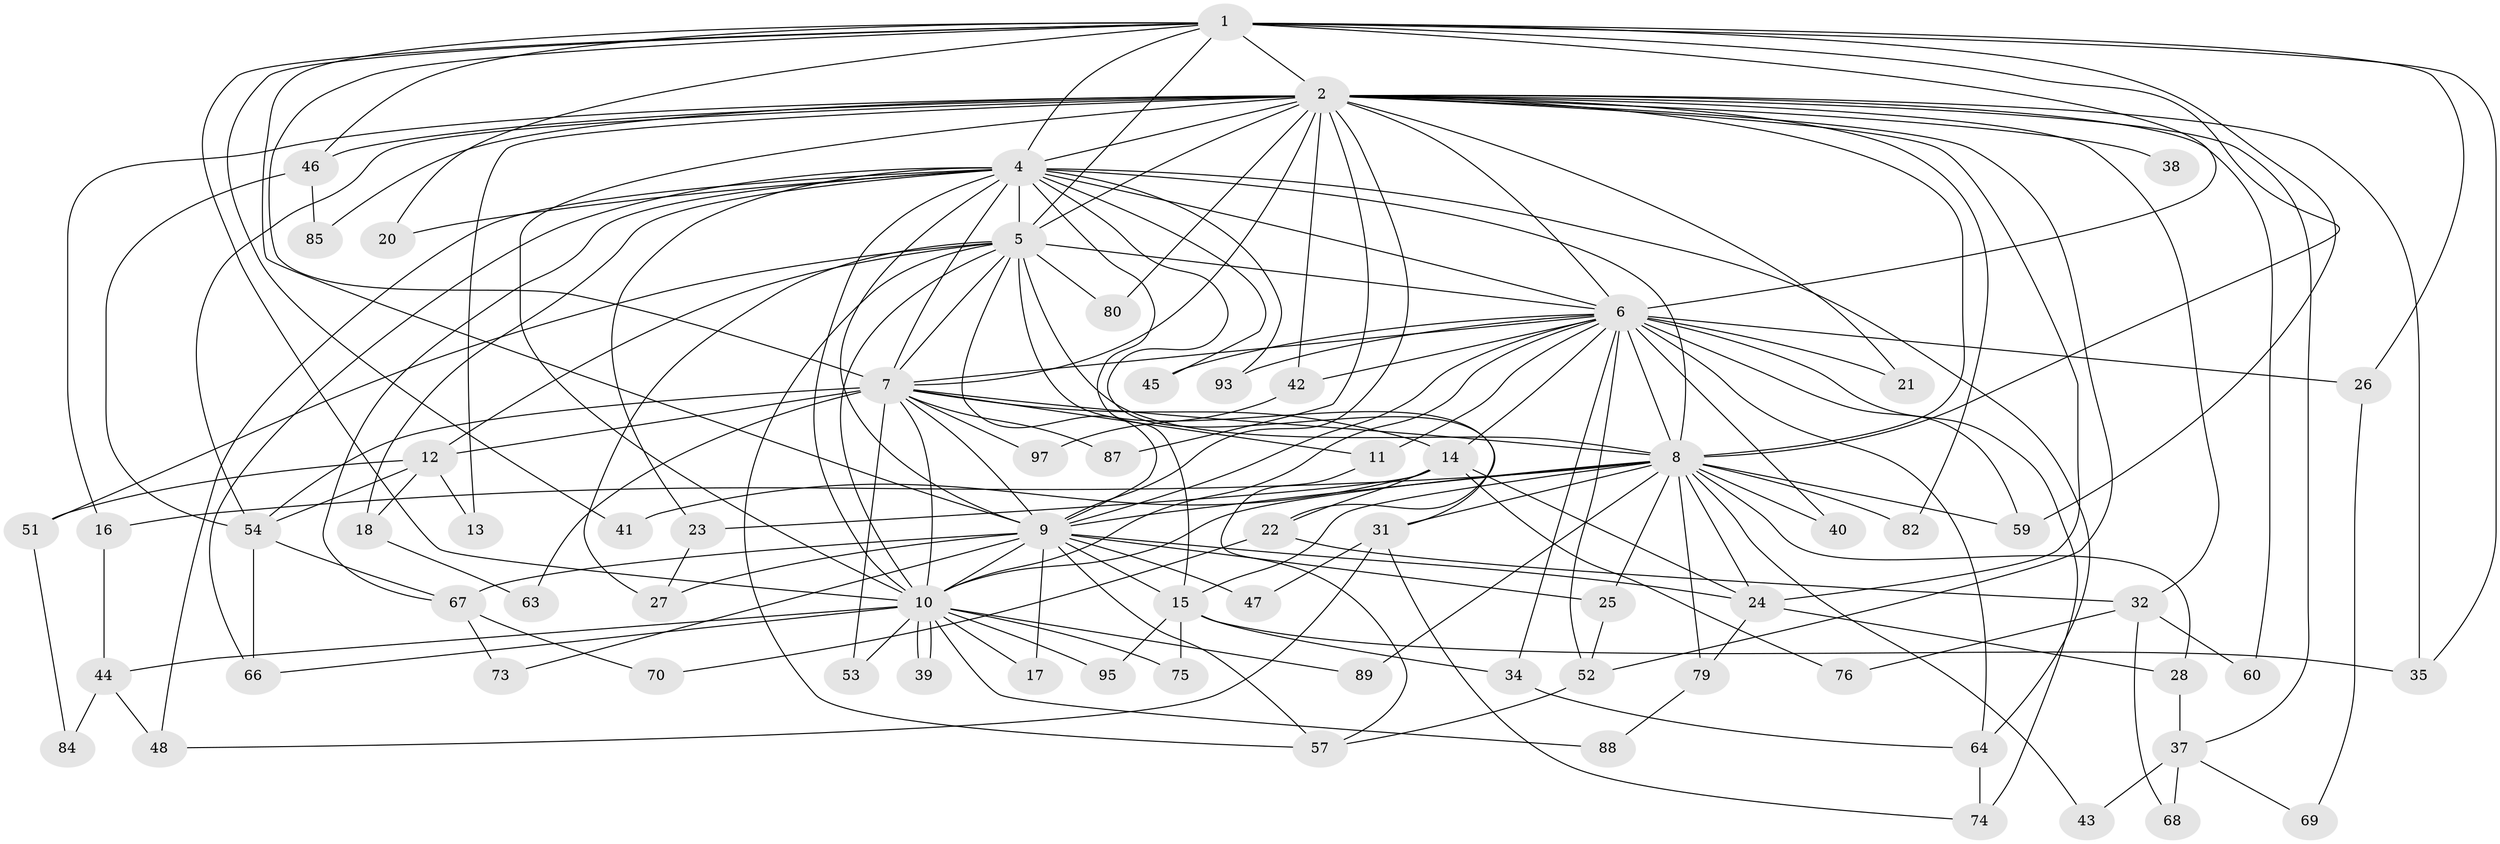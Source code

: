 // original degree distribution, {16: 0.0196078431372549, 19: 0.0196078431372549, 23: 0.0196078431372549, 15: 0.00980392156862745, 22: 0.00980392156862745, 18: 0.00980392156862745, 20: 0.00980392156862745, 3: 0.2647058823529412, 6: 0.0196078431372549, 2: 0.45098039215686275, 7: 0.0196078431372549, 4: 0.06862745098039216, 5: 0.0784313725490196}
// Generated by graph-tools (version 1.1) at 2025/17/03/04/25 18:17:50]
// undirected, 71 vertices, 175 edges
graph export_dot {
graph [start="1"]
  node [color=gray90,style=filled];
  1;
  2 [super="+36+77+29+3"];
  4 [super="+50"];
  5 [super="+33"];
  6;
  7;
  8 [super="+55+61"];
  9 [super="+71+90"];
  10;
  11;
  12;
  13;
  14;
  15 [super="+78"];
  16;
  17;
  18;
  20;
  21;
  22;
  23;
  24;
  25;
  26;
  27 [super="+49"];
  28;
  31;
  32;
  34 [super="+96"];
  35;
  37;
  38;
  39;
  40;
  41;
  42;
  43;
  44 [super="+91"];
  45;
  46;
  47;
  48;
  51;
  52 [super="+56"];
  53;
  54 [super="+65+83"];
  57 [super="+92"];
  59 [super="+99"];
  60 [super="+81"];
  63;
  64;
  66;
  67 [super="+102"];
  68;
  69;
  70;
  73;
  74 [super="+101"];
  75;
  76;
  79;
  80;
  82;
  84;
  85;
  87;
  88;
  89;
  93;
  95;
  97;
  1 -- 2 [weight=3];
  1 -- 4;
  1 -- 5;
  1 -- 6;
  1 -- 7;
  1 -- 8;
  1 -- 9;
  1 -- 10;
  1 -- 20;
  1 -- 26;
  1 -- 35;
  1 -- 41;
  1 -- 46;
  1 -- 59;
  2 -- 4 [weight=3];
  2 -- 5 [weight=2];
  2 -- 6 [weight=2];
  2 -- 7 [weight=2];
  2 -- 8 [weight=2];
  2 -- 9 [weight=3];
  2 -- 10 [weight=3];
  2 -- 13;
  2 -- 46;
  2 -- 80;
  2 -- 85;
  2 -- 24;
  2 -- 60 [weight=2];
  2 -- 38 [weight=2];
  2 -- 35;
  2 -- 37;
  2 -- 42;
  2 -- 16;
  2 -- 82;
  2 -- 21;
  2 -- 87;
  2 -- 32;
  2 -- 52;
  2 -- 54;
  4 -- 5 [weight=2];
  4 -- 6;
  4 -- 7 [weight=2];
  4 -- 8;
  4 -- 9 [weight=2];
  4 -- 10;
  4 -- 15;
  4 -- 18;
  4 -- 20;
  4 -- 22;
  4 -- 23;
  4 -- 45;
  4 -- 48;
  4 -- 64 [weight=2];
  4 -- 67;
  4 -- 93;
  4 -- 66;
  5 -- 6;
  5 -- 7;
  5 -- 8;
  5 -- 9;
  5 -- 10;
  5 -- 12;
  5 -- 31;
  5 -- 51;
  5 -- 80;
  5 -- 57;
  5 -- 27;
  6 -- 7;
  6 -- 8;
  6 -- 9;
  6 -- 10;
  6 -- 11;
  6 -- 14;
  6 -- 21;
  6 -- 26;
  6 -- 34;
  6 -- 40;
  6 -- 42;
  6 -- 45;
  6 -- 52 [weight=2];
  6 -- 59;
  6 -- 64;
  6 -- 74;
  6 -- 93;
  7 -- 8;
  7 -- 9;
  7 -- 10;
  7 -- 11;
  7 -- 12;
  7 -- 14;
  7 -- 53;
  7 -- 63;
  7 -- 87;
  7 -- 97;
  7 -- 54 [weight=2];
  8 -- 9 [weight=2];
  8 -- 10;
  8 -- 15;
  8 -- 16;
  8 -- 25;
  8 -- 28;
  8 -- 31;
  8 -- 40;
  8 -- 43;
  8 -- 59;
  8 -- 79;
  8 -- 82;
  8 -- 89;
  8 -- 24;
  9 -- 10;
  9 -- 17;
  9 -- 24;
  9 -- 25;
  9 -- 27;
  9 -- 47;
  9 -- 57;
  9 -- 73;
  9 -- 67;
  9 -- 15;
  10 -- 17;
  10 -- 39;
  10 -- 39;
  10 -- 44;
  10 -- 53;
  10 -- 66;
  10 -- 75;
  10 -- 88;
  10 -- 89;
  10 -- 95;
  11 -- 57;
  12 -- 13;
  12 -- 18;
  12 -- 51;
  12 -- 54;
  14 -- 22;
  14 -- 23;
  14 -- 24;
  14 -- 41;
  14 -- 76;
  15 -- 34;
  15 -- 75;
  15 -- 95;
  15 -- 35;
  16 -- 44;
  18 -- 63;
  22 -- 32;
  22 -- 70;
  23 -- 27 [weight=2];
  24 -- 28;
  24 -- 79;
  25 -- 52;
  26 -- 69;
  28 -- 37;
  31 -- 47;
  31 -- 48;
  31 -- 74;
  32 -- 60;
  32 -- 68;
  32 -- 76;
  34 -- 64;
  37 -- 43;
  37 -- 68;
  37 -- 69;
  42 -- 97;
  44 -- 84;
  44 -- 48;
  46 -- 54;
  46 -- 85;
  51 -- 84;
  52 -- 57;
  54 -- 67;
  54 -- 66;
  64 -- 74;
  67 -- 70;
  67 -- 73;
  79 -- 88;
}
